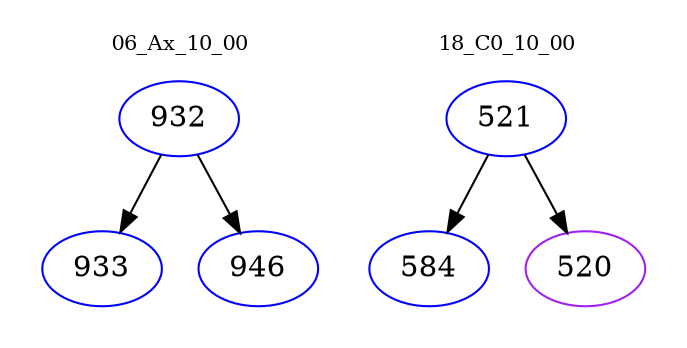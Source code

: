 digraph{
subgraph cluster_0 {
color = white
label = "06_Ax_10_00";
fontsize=10;
T0_932 [label="932", color="blue"]
T0_932 -> T0_933 [color="black"]
T0_933 [label="933", color="blue"]
T0_932 -> T0_946 [color="black"]
T0_946 [label="946", color="blue"]
}
subgraph cluster_1 {
color = white
label = "18_C0_10_00";
fontsize=10;
T1_521 [label="521", color="blue"]
T1_521 -> T1_584 [color="black"]
T1_584 [label="584", color="blue"]
T1_521 -> T1_520 [color="black"]
T1_520 [label="520", color="purple"]
}
}
